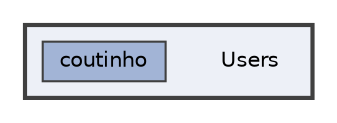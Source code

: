 digraph "/Users"
{
 // LATEX_PDF_SIZE
  bgcolor="transparent";
  edge [fontname=Helvetica,fontsize=10,labelfontname=Helvetica,labelfontsize=10];
  node [fontname=Helvetica,fontsize=10,shape=box,height=0.2,width=0.4];
  compound=true
  subgraph clusterdir_d522931ffa1371640980b621734a4381 {
    graph [ bgcolor="#edf0f7", pencolor="grey25", label="", fontname=Helvetica,fontsize=10 style="filled,bold", URL="dir_d522931ffa1371640980b621734a4381.html",tooltip=""]
    dir_d522931ffa1371640980b621734a4381 [shape=plaintext, label="Users"];
  dir_d02395427ac6d49dea195ac8a0fb477f [label="coutinho", fillcolor="#a2b4d6", color="grey25", style="filled", URL="dir_d02395427ac6d49dea195ac8a0fb477f.html",tooltip=""];
  }
}
